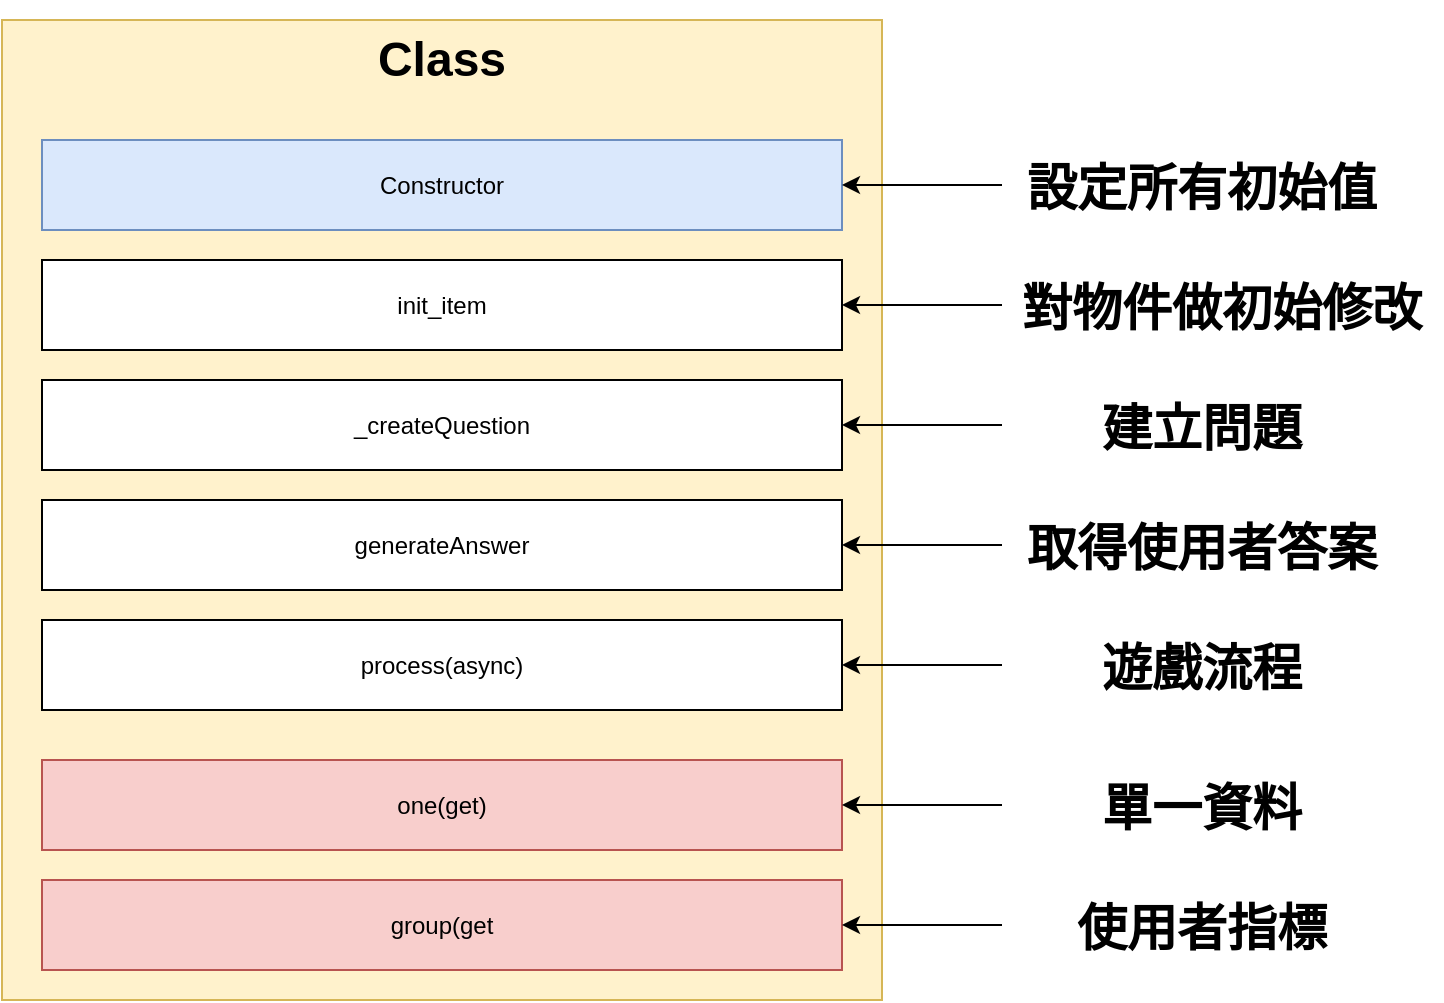 <mxfile version="13.8.1" type="github">
  <diagram id="WQAcjXIpZNMTp3BcP0Kd" name="Page-1">
    <mxGraphModel dx="1221" dy="682" grid="1" gridSize="10" guides="1" tooltips="1" connect="1" arrows="1" fold="1" page="1" pageScale="1" pageWidth="827" pageHeight="1169" math="0" shadow="0">
      <root>
        <mxCell id="0" />
        <mxCell id="1" parent="0" />
        <mxCell id="fjH97hUWuP2khctFba_A-1" value="&lt;h1&gt;Class&lt;/h1&gt;&lt;div&gt;&lt;br&gt;&lt;/div&gt;" style="text;html=1;strokeColor=#d6b656;fillColor=#fff2cc;spacing=5;spacingTop=-20;whiteSpace=wrap;overflow=hidden;rounded=0;align=center;" vertex="1" parent="1">
          <mxGeometry x="50" y="60" width="440" height="490" as="geometry" />
        </mxCell>
        <mxCell id="fjH97hUWuP2khctFba_A-2" value="Constructor" style="rounded=0;whiteSpace=wrap;html=1;align=center;fillColor=#dae8fc;strokeColor=#6c8ebf;" vertex="1" parent="1">
          <mxGeometry x="70" y="120" width="400" height="45" as="geometry" />
        </mxCell>
        <mxCell id="fjH97hUWuP2khctFba_A-3" value="init_item" style="rounded=0;whiteSpace=wrap;html=1;align=center;" vertex="1" parent="1">
          <mxGeometry x="70" y="180" width="400" height="45" as="geometry" />
        </mxCell>
        <mxCell id="fjH97hUWuP2khctFba_A-4" value="_createQuestion" style="rounded=0;whiteSpace=wrap;html=1;align=center;" vertex="1" parent="1">
          <mxGeometry x="70" y="240" width="400" height="45" as="geometry" />
        </mxCell>
        <mxCell id="fjH97hUWuP2khctFba_A-5" value="generateAnswer" style="rounded=0;whiteSpace=wrap;html=1;align=center;" vertex="1" parent="1">
          <mxGeometry x="70" y="300" width="400" height="45" as="geometry" />
        </mxCell>
        <mxCell id="fjH97hUWuP2khctFba_A-6" value="process(async)" style="rounded=0;whiteSpace=wrap;html=1;align=center;" vertex="1" parent="1">
          <mxGeometry x="70" y="360" width="400" height="45" as="geometry" />
        </mxCell>
        <mxCell id="fjH97hUWuP2khctFba_A-7" value="one(get)" style="rounded=0;whiteSpace=wrap;html=1;align=center;fillColor=#f8cecc;strokeColor=#b85450;" vertex="1" parent="1">
          <mxGeometry x="70" y="430" width="400" height="45" as="geometry" />
        </mxCell>
        <mxCell id="fjH97hUWuP2khctFba_A-8" value="group(get" style="rounded=0;whiteSpace=wrap;html=1;align=center;fillColor=#f8cecc;strokeColor=#b85450;" vertex="1" parent="1">
          <mxGeometry x="70" y="490" width="400" height="45" as="geometry" />
        </mxCell>
        <mxCell id="fjH97hUWuP2khctFba_A-14" value="" style="group" vertex="1" connectable="0" parent="1">
          <mxGeometry x="550" y="192.5" width="220" height="20" as="geometry" />
        </mxCell>
        <mxCell id="fjH97hUWuP2khctFba_A-15" value="&lt;span style=&quot;font-size: 25px&quot;&gt;&lt;b&gt;對物件做初始修改&lt;/b&gt;&lt;/span&gt;" style="text;html=1;strokeColor=none;fillColor=none;align=center;verticalAlign=middle;whiteSpace=wrap;rounded=0;" vertex="1" parent="fjH97hUWuP2khctFba_A-14">
          <mxGeometry width="220" height="20" as="geometry" />
        </mxCell>
        <mxCell id="fjH97hUWuP2khctFba_A-19" value="" style="group" vertex="1" connectable="0" parent="1">
          <mxGeometry x="550" y="252.5" width="200" height="20" as="geometry" />
        </mxCell>
        <mxCell id="fjH97hUWuP2khctFba_A-20" value="&lt;font size=&quot;1&quot;&gt;&lt;b style=&quot;font-size: 25px&quot;&gt;建立問題&lt;/b&gt;&lt;/font&gt;" style="text;html=1;strokeColor=none;fillColor=none;align=center;verticalAlign=middle;whiteSpace=wrap;rounded=0;" vertex="1" parent="fjH97hUWuP2khctFba_A-19">
          <mxGeometry width="200" height="20" as="geometry" />
        </mxCell>
        <mxCell id="fjH97hUWuP2khctFba_A-22" value="" style="group" vertex="1" connectable="0" parent="1">
          <mxGeometry x="550" y="312.5" width="200" height="20" as="geometry" />
        </mxCell>
        <mxCell id="fjH97hUWuP2khctFba_A-23" value="&lt;font size=&quot;1&quot;&gt;&lt;b style=&quot;font-size: 25px&quot;&gt;取得使用者答案&lt;/b&gt;&lt;/font&gt;" style="text;html=1;strokeColor=none;fillColor=none;align=center;verticalAlign=middle;whiteSpace=wrap;rounded=0;" vertex="1" parent="fjH97hUWuP2khctFba_A-22">
          <mxGeometry width="200" height="20" as="geometry" />
        </mxCell>
        <mxCell id="fjH97hUWuP2khctFba_A-34" style="edgeStyle=orthogonalEdgeStyle;rounded=0;orthogonalLoop=1;jettySize=auto;html=1;" edge="1" parent="1" source="fjH97hUWuP2khctFba_A-25" target="fjH97hUWuP2khctFba_A-6">
          <mxGeometry relative="1" as="geometry" />
        </mxCell>
        <mxCell id="fjH97hUWuP2khctFba_A-25" value="&lt;font size=&quot;1&quot;&gt;&lt;b style=&quot;font-size: 25px&quot;&gt;遊戲流程&lt;/b&gt;&lt;/font&gt;" style="text;html=1;strokeColor=none;fillColor=none;align=center;verticalAlign=middle;whiteSpace=wrap;rounded=0;" vertex="1" parent="1">
          <mxGeometry x="550" y="372.5" width="200" height="20" as="geometry" />
        </mxCell>
        <mxCell id="fjH97hUWuP2khctFba_A-30" style="edgeStyle=orthogonalEdgeStyle;rounded=0;orthogonalLoop=1;jettySize=auto;html=1;" edge="1" parent="1" source="fjH97hUWuP2khctFba_A-10" target="fjH97hUWuP2khctFba_A-2">
          <mxGeometry relative="1" as="geometry" />
        </mxCell>
        <mxCell id="fjH97hUWuP2khctFba_A-10" value="&lt;font size=&quot;1&quot;&gt;&lt;b style=&quot;font-size: 25px&quot;&gt;設定所有初始值&lt;/b&gt;&lt;/font&gt;" style="text;html=1;strokeColor=none;fillColor=none;align=center;verticalAlign=middle;whiteSpace=wrap;rounded=0;" vertex="1" parent="1">
          <mxGeometry x="550" y="132.5" width="200" height="20" as="geometry" />
        </mxCell>
        <mxCell id="fjH97hUWuP2khctFba_A-35" style="edgeStyle=orthogonalEdgeStyle;rounded=0;orthogonalLoop=1;jettySize=auto;html=1;" edge="1" parent="1" source="fjH97hUWuP2khctFba_A-28" target="fjH97hUWuP2khctFba_A-7">
          <mxGeometry relative="1" as="geometry" />
        </mxCell>
        <mxCell id="fjH97hUWuP2khctFba_A-28" value="&lt;font size=&quot;1&quot;&gt;&lt;b style=&quot;font-size: 25px&quot;&gt;單一資料&lt;/b&gt;&lt;/font&gt;" style="text;html=1;strokeColor=none;fillColor=none;align=center;verticalAlign=middle;whiteSpace=wrap;rounded=0;" vertex="1" parent="1">
          <mxGeometry x="550" y="442.5" width="200" height="20" as="geometry" />
        </mxCell>
        <mxCell id="fjH97hUWuP2khctFba_A-36" style="edgeStyle=orthogonalEdgeStyle;rounded=0;orthogonalLoop=1;jettySize=auto;html=1;entryX=1;entryY=0.5;entryDx=0;entryDy=0;" edge="1" parent="1" source="fjH97hUWuP2khctFba_A-29" target="fjH97hUWuP2khctFba_A-8">
          <mxGeometry relative="1" as="geometry" />
        </mxCell>
        <mxCell id="fjH97hUWuP2khctFba_A-29" value="&lt;span style=&quot;font-size: 25px&quot;&gt;&lt;b&gt;使用者指標&lt;/b&gt;&lt;/span&gt;" style="text;html=1;strokeColor=none;fillColor=none;align=center;verticalAlign=middle;whiteSpace=wrap;rounded=0;" vertex="1" parent="1">
          <mxGeometry x="550" y="502.5" width="200" height="20" as="geometry" />
        </mxCell>
        <mxCell id="fjH97hUWuP2khctFba_A-31" style="edgeStyle=orthogonalEdgeStyle;rounded=0;orthogonalLoop=1;jettySize=auto;html=1;entryX=1;entryY=0.5;entryDx=0;entryDy=0;" edge="1" parent="1" source="fjH97hUWuP2khctFba_A-15" target="fjH97hUWuP2khctFba_A-3">
          <mxGeometry relative="1" as="geometry" />
        </mxCell>
        <mxCell id="fjH97hUWuP2khctFba_A-32" style="edgeStyle=orthogonalEdgeStyle;rounded=0;orthogonalLoop=1;jettySize=auto;html=1;entryX=1;entryY=0.5;entryDx=0;entryDy=0;" edge="1" parent="1" source="fjH97hUWuP2khctFba_A-20" target="fjH97hUWuP2khctFba_A-4">
          <mxGeometry relative="1" as="geometry" />
        </mxCell>
        <mxCell id="fjH97hUWuP2khctFba_A-33" style="edgeStyle=orthogonalEdgeStyle;rounded=0;orthogonalLoop=1;jettySize=auto;html=1;" edge="1" parent="1" source="fjH97hUWuP2khctFba_A-23" target="fjH97hUWuP2khctFba_A-5">
          <mxGeometry relative="1" as="geometry" />
        </mxCell>
      </root>
    </mxGraphModel>
  </diagram>
</mxfile>
